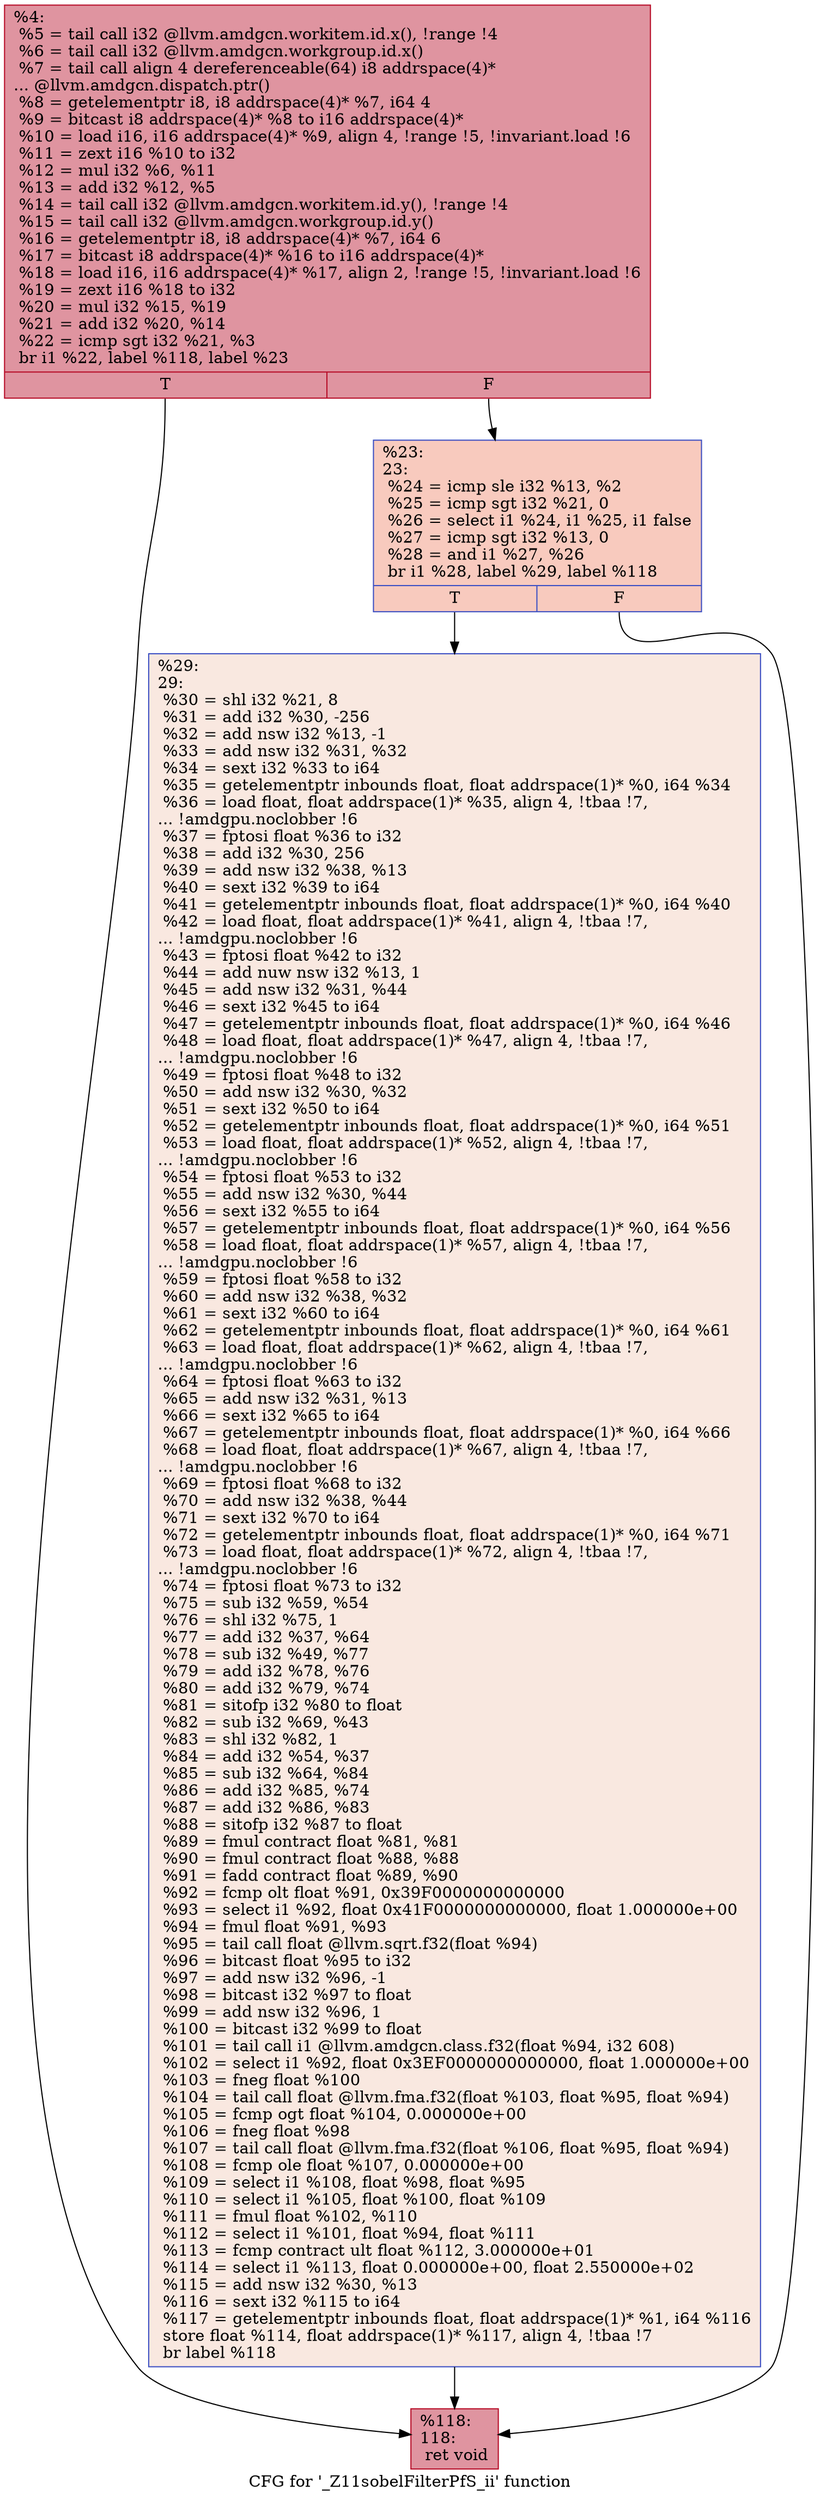 digraph "CFG for '_Z11sobelFilterPfS_ii' function" {
	label="CFG for '_Z11sobelFilterPfS_ii' function";

	Node0x4e20360 [shape=record,color="#b70d28ff", style=filled, fillcolor="#b70d2870",label="{%4:\l  %5 = tail call i32 @llvm.amdgcn.workitem.id.x(), !range !4\l  %6 = tail call i32 @llvm.amdgcn.workgroup.id.x()\l  %7 = tail call align 4 dereferenceable(64) i8 addrspace(4)*\l... @llvm.amdgcn.dispatch.ptr()\l  %8 = getelementptr i8, i8 addrspace(4)* %7, i64 4\l  %9 = bitcast i8 addrspace(4)* %8 to i16 addrspace(4)*\l  %10 = load i16, i16 addrspace(4)* %9, align 4, !range !5, !invariant.load !6\l  %11 = zext i16 %10 to i32\l  %12 = mul i32 %6, %11\l  %13 = add i32 %12, %5\l  %14 = tail call i32 @llvm.amdgcn.workitem.id.y(), !range !4\l  %15 = tail call i32 @llvm.amdgcn.workgroup.id.y()\l  %16 = getelementptr i8, i8 addrspace(4)* %7, i64 6\l  %17 = bitcast i8 addrspace(4)* %16 to i16 addrspace(4)*\l  %18 = load i16, i16 addrspace(4)* %17, align 2, !range !5, !invariant.load !6\l  %19 = zext i16 %18 to i32\l  %20 = mul i32 %15, %19\l  %21 = add i32 %20, %14\l  %22 = icmp sgt i32 %21, %3\l  br i1 %22, label %118, label %23\l|{<s0>T|<s1>F}}"];
	Node0x4e20360:s0 -> Node0x4e23cd0;
	Node0x4e20360:s1 -> Node0x4e23d60;
	Node0x4e23d60 [shape=record,color="#3d50c3ff", style=filled, fillcolor="#ef886b70",label="{%23:\l23:                                               \l  %24 = icmp sle i32 %13, %2\l  %25 = icmp sgt i32 %21, 0\l  %26 = select i1 %24, i1 %25, i1 false\l  %27 = icmp sgt i32 %13, 0\l  %28 = and i1 %27, %26\l  br i1 %28, label %29, label %118\l|{<s0>T|<s1>F}}"];
	Node0x4e23d60:s0 -> Node0x4e241c0;
	Node0x4e23d60:s1 -> Node0x4e23cd0;
	Node0x4e241c0 [shape=record,color="#3d50c3ff", style=filled, fillcolor="#f1ccb870",label="{%29:\l29:                                               \l  %30 = shl i32 %21, 8\l  %31 = add i32 %30, -256\l  %32 = add nsw i32 %13, -1\l  %33 = add nsw i32 %31, %32\l  %34 = sext i32 %33 to i64\l  %35 = getelementptr inbounds float, float addrspace(1)* %0, i64 %34\l  %36 = load float, float addrspace(1)* %35, align 4, !tbaa !7,\l... !amdgpu.noclobber !6\l  %37 = fptosi float %36 to i32\l  %38 = add i32 %30, 256\l  %39 = add nsw i32 %38, %13\l  %40 = sext i32 %39 to i64\l  %41 = getelementptr inbounds float, float addrspace(1)* %0, i64 %40\l  %42 = load float, float addrspace(1)* %41, align 4, !tbaa !7,\l... !amdgpu.noclobber !6\l  %43 = fptosi float %42 to i32\l  %44 = add nuw nsw i32 %13, 1\l  %45 = add nsw i32 %31, %44\l  %46 = sext i32 %45 to i64\l  %47 = getelementptr inbounds float, float addrspace(1)* %0, i64 %46\l  %48 = load float, float addrspace(1)* %47, align 4, !tbaa !7,\l... !amdgpu.noclobber !6\l  %49 = fptosi float %48 to i32\l  %50 = add nsw i32 %30, %32\l  %51 = sext i32 %50 to i64\l  %52 = getelementptr inbounds float, float addrspace(1)* %0, i64 %51\l  %53 = load float, float addrspace(1)* %52, align 4, !tbaa !7,\l... !amdgpu.noclobber !6\l  %54 = fptosi float %53 to i32\l  %55 = add nsw i32 %30, %44\l  %56 = sext i32 %55 to i64\l  %57 = getelementptr inbounds float, float addrspace(1)* %0, i64 %56\l  %58 = load float, float addrspace(1)* %57, align 4, !tbaa !7,\l... !amdgpu.noclobber !6\l  %59 = fptosi float %58 to i32\l  %60 = add nsw i32 %38, %32\l  %61 = sext i32 %60 to i64\l  %62 = getelementptr inbounds float, float addrspace(1)* %0, i64 %61\l  %63 = load float, float addrspace(1)* %62, align 4, !tbaa !7,\l... !amdgpu.noclobber !6\l  %64 = fptosi float %63 to i32\l  %65 = add nsw i32 %31, %13\l  %66 = sext i32 %65 to i64\l  %67 = getelementptr inbounds float, float addrspace(1)* %0, i64 %66\l  %68 = load float, float addrspace(1)* %67, align 4, !tbaa !7,\l... !amdgpu.noclobber !6\l  %69 = fptosi float %68 to i32\l  %70 = add nsw i32 %38, %44\l  %71 = sext i32 %70 to i64\l  %72 = getelementptr inbounds float, float addrspace(1)* %0, i64 %71\l  %73 = load float, float addrspace(1)* %72, align 4, !tbaa !7,\l... !amdgpu.noclobber !6\l  %74 = fptosi float %73 to i32\l  %75 = sub i32 %59, %54\l  %76 = shl i32 %75, 1\l  %77 = add i32 %37, %64\l  %78 = sub i32 %49, %77\l  %79 = add i32 %78, %76\l  %80 = add i32 %79, %74\l  %81 = sitofp i32 %80 to float\l  %82 = sub i32 %69, %43\l  %83 = shl i32 %82, 1\l  %84 = add i32 %54, %37\l  %85 = sub i32 %64, %84\l  %86 = add i32 %85, %74\l  %87 = add i32 %86, %83\l  %88 = sitofp i32 %87 to float\l  %89 = fmul contract float %81, %81\l  %90 = fmul contract float %88, %88\l  %91 = fadd contract float %89, %90\l  %92 = fcmp olt float %91, 0x39F0000000000000\l  %93 = select i1 %92, float 0x41F0000000000000, float 1.000000e+00\l  %94 = fmul float %91, %93\l  %95 = tail call float @llvm.sqrt.f32(float %94)\l  %96 = bitcast float %95 to i32\l  %97 = add nsw i32 %96, -1\l  %98 = bitcast i32 %97 to float\l  %99 = add nsw i32 %96, 1\l  %100 = bitcast i32 %99 to float\l  %101 = tail call i1 @llvm.amdgcn.class.f32(float %94, i32 608)\l  %102 = select i1 %92, float 0x3EF0000000000000, float 1.000000e+00\l  %103 = fneg float %100\l  %104 = tail call float @llvm.fma.f32(float %103, float %95, float %94)\l  %105 = fcmp ogt float %104, 0.000000e+00\l  %106 = fneg float %98\l  %107 = tail call float @llvm.fma.f32(float %106, float %95, float %94)\l  %108 = fcmp ole float %107, 0.000000e+00\l  %109 = select i1 %108, float %98, float %95\l  %110 = select i1 %105, float %100, float %109\l  %111 = fmul float %102, %110\l  %112 = select i1 %101, float %94, float %111\l  %113 = fcmp contract ult float %112, 3.000000e+01\l  %114 = select i1 %113, float 0.000000e+00, float 2.550000e+02\l  %115 = add nsw i32 %30, %13\l  %116 = sext i32 %115 to i64\l  %117 = getelementptr inbounds float, float addrspace(1)* %1, i64 %116\l  store float %114, float addrspace(1)* %117, align 4, !tbaa !7\l  br label %118\l}"];
	Node0x4e241c0 -> Node0x4e23cd0;
	Node0x4e23cd0 [shape=record,color="#b70d28ff", style=filled, fillcolor="#b70d2870",label="{%118:\l118:                                              \l  ret void\l}"];
}
